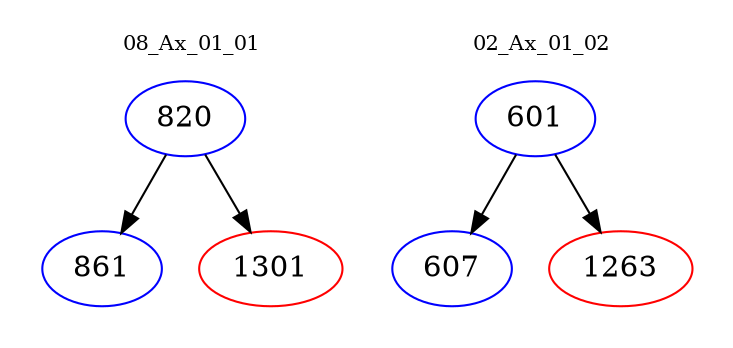 digraph{
subgraph cluster_0 {
color = white
label = "08_Ax_01_01";
fontsize=10;
T0_820 [label="820", color="blue"]
T0_820 -> T0_861 [color="black"]
T0_861 [label="861", color="blue"]
T0_820 -> T0_1301 [color="black"]
T0_1301 [label="1301", color="red"]
}
subgraph cluster_1 {
color = white
label = "02_Ax_01_02";
fontsize=10;
T1_601 [label="601", color="blue"]
T1_601 -> T1_607 [color="black"]
T1_607 [label="607", color="blue"]
T1_601 -> T1_1263 [color="black"]
T1_1263 [label="1263", color="red"]
}
}
